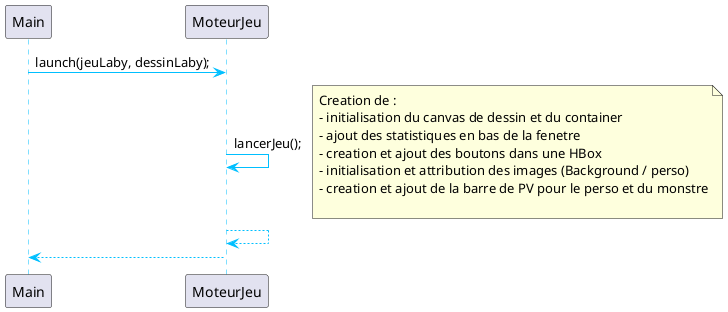@startuml
'https://plantuml.com/sequence-diagram

' Activation style
skinparam sequence {
    ArrowColor DeepSkyBlue
    ActorBorderColor DeepSkyBlue
    LifeLineBorderColor DeepSkyBlue
}


Main -> MoteurJeu: launch(jeuLaby, dessinLaby);
MoteurJeu->MoteurJeu : lancerJeu();
note right
Creation de :
- initialisation du canvas de dessin et du container
- ajout des statistiques en bas de la fenetre
- creation et ajout des boutons dans une HBox
- initialisation et attribution des images (Background / perso)
- creation et ajout de la barre de PV pour le perso et du monstre

end note
MoteurJeu --> MoteurJeu
MoteurJeu --> Main
@enduml